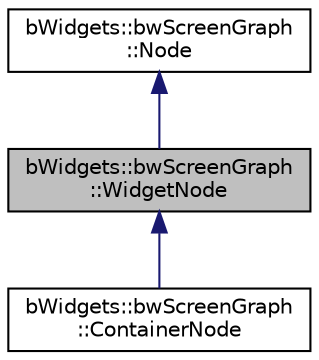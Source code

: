digraph "bWidgets::bwScreenGraph::WidgetNode"
{
 // LATEX_PDF_SIZE
  edge [fontname="Helvetica",fontsize="10",labelfontname="Helvetica",labelfontsize="10"];
  node [fontname="Helvetica",fontsize="10",shape=record];
  Node1 [label="bWidgets::bwScreenGraph\l::WidgetNode",height=0.2,width=0.4,color="black", fillcolor="grey75", style="filled", fontcolor="black",tooltip="Node representing a single widget with no children."];
  Node2 -> Node1 [dir="back",color="midnightblue",fontsize="10",style="solid",fontname="Helvetica"];
  Node2 [label="bWidgets::bwScreenGraph\l::Node",height=0.2,width=0.4,color="black", fillcolor="white", style="filled",URL="$classbWidgets_1_1bwScreenGraph_1_1Node.html",tooltip="The base data-structure for a screen-graph node."];
  Node1 -> Node3 [dir="back",color="midnightblue",fontsize="10",style="solid",fontname="Helvetica"];
  Node3 [label="bWidgets::bwScreenGraph\l::ContainerNode",height=0.2,width=0.4,color="black", fillcolor="white", style="filled",URL="$classbWidgets_1_1bwScreenGraph_1_1ContainerNode.html",tooltip="Node representing a widget with children."];
}
